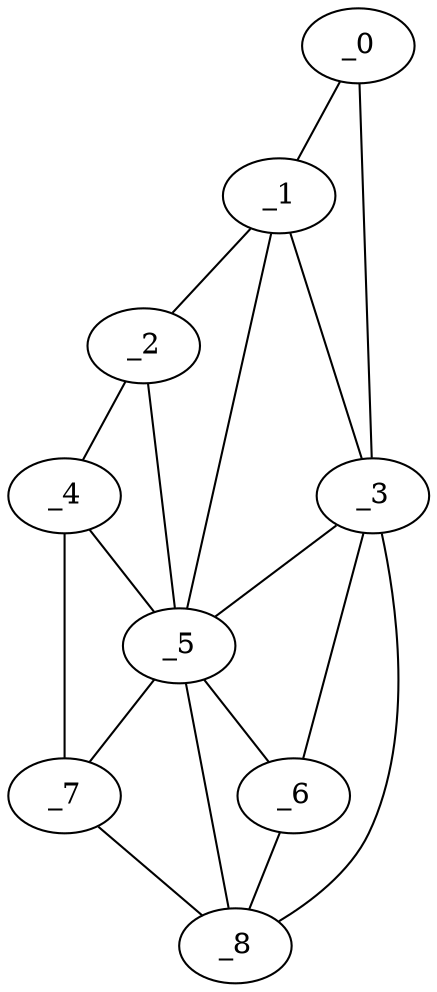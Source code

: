 graph "obj65__225.gxl" {
	_0	 [x=22,
		y=9];
	_1	 [x=22,
		y=18];
	_0 -- _1	 [valence=1];
	_3	 [x=40,
		y=2];
	_0 -- _3	 [valence=1];
	_2	 [x=29,
		y=106];
	_1 -- _2	 [valence=1];
	_1 -- _3	 [valence=2];
	_5	 [x=86,
		y=39];
	_1 -- _5	 [valence=2];
	_4	 [x=85,
		y=125];
	_2 -- _4	 [valence=1];
	_2 -- _5	 [valence=2];
	_3 -- _5	 [valence=2];
	_6	 [x=89,
		y=32];
	_3 -- _6	 [valence=2];
	_8	 [x=106,
		y=23];
	_3 -- _8	 [valence=1];
	_4 -- _5	 [valence=1];
	_7	 [x=101,
		y=120];
	_4 -- _7	 [valence=1];
	_5 -- _6	 [valence=1];
	_5 -- _7	 [valence=2];
	_5 -- _8	 [valence=1];
	_6 -- _8	 [valence=2];
	_7 -- _8	 [valence=1];
}
